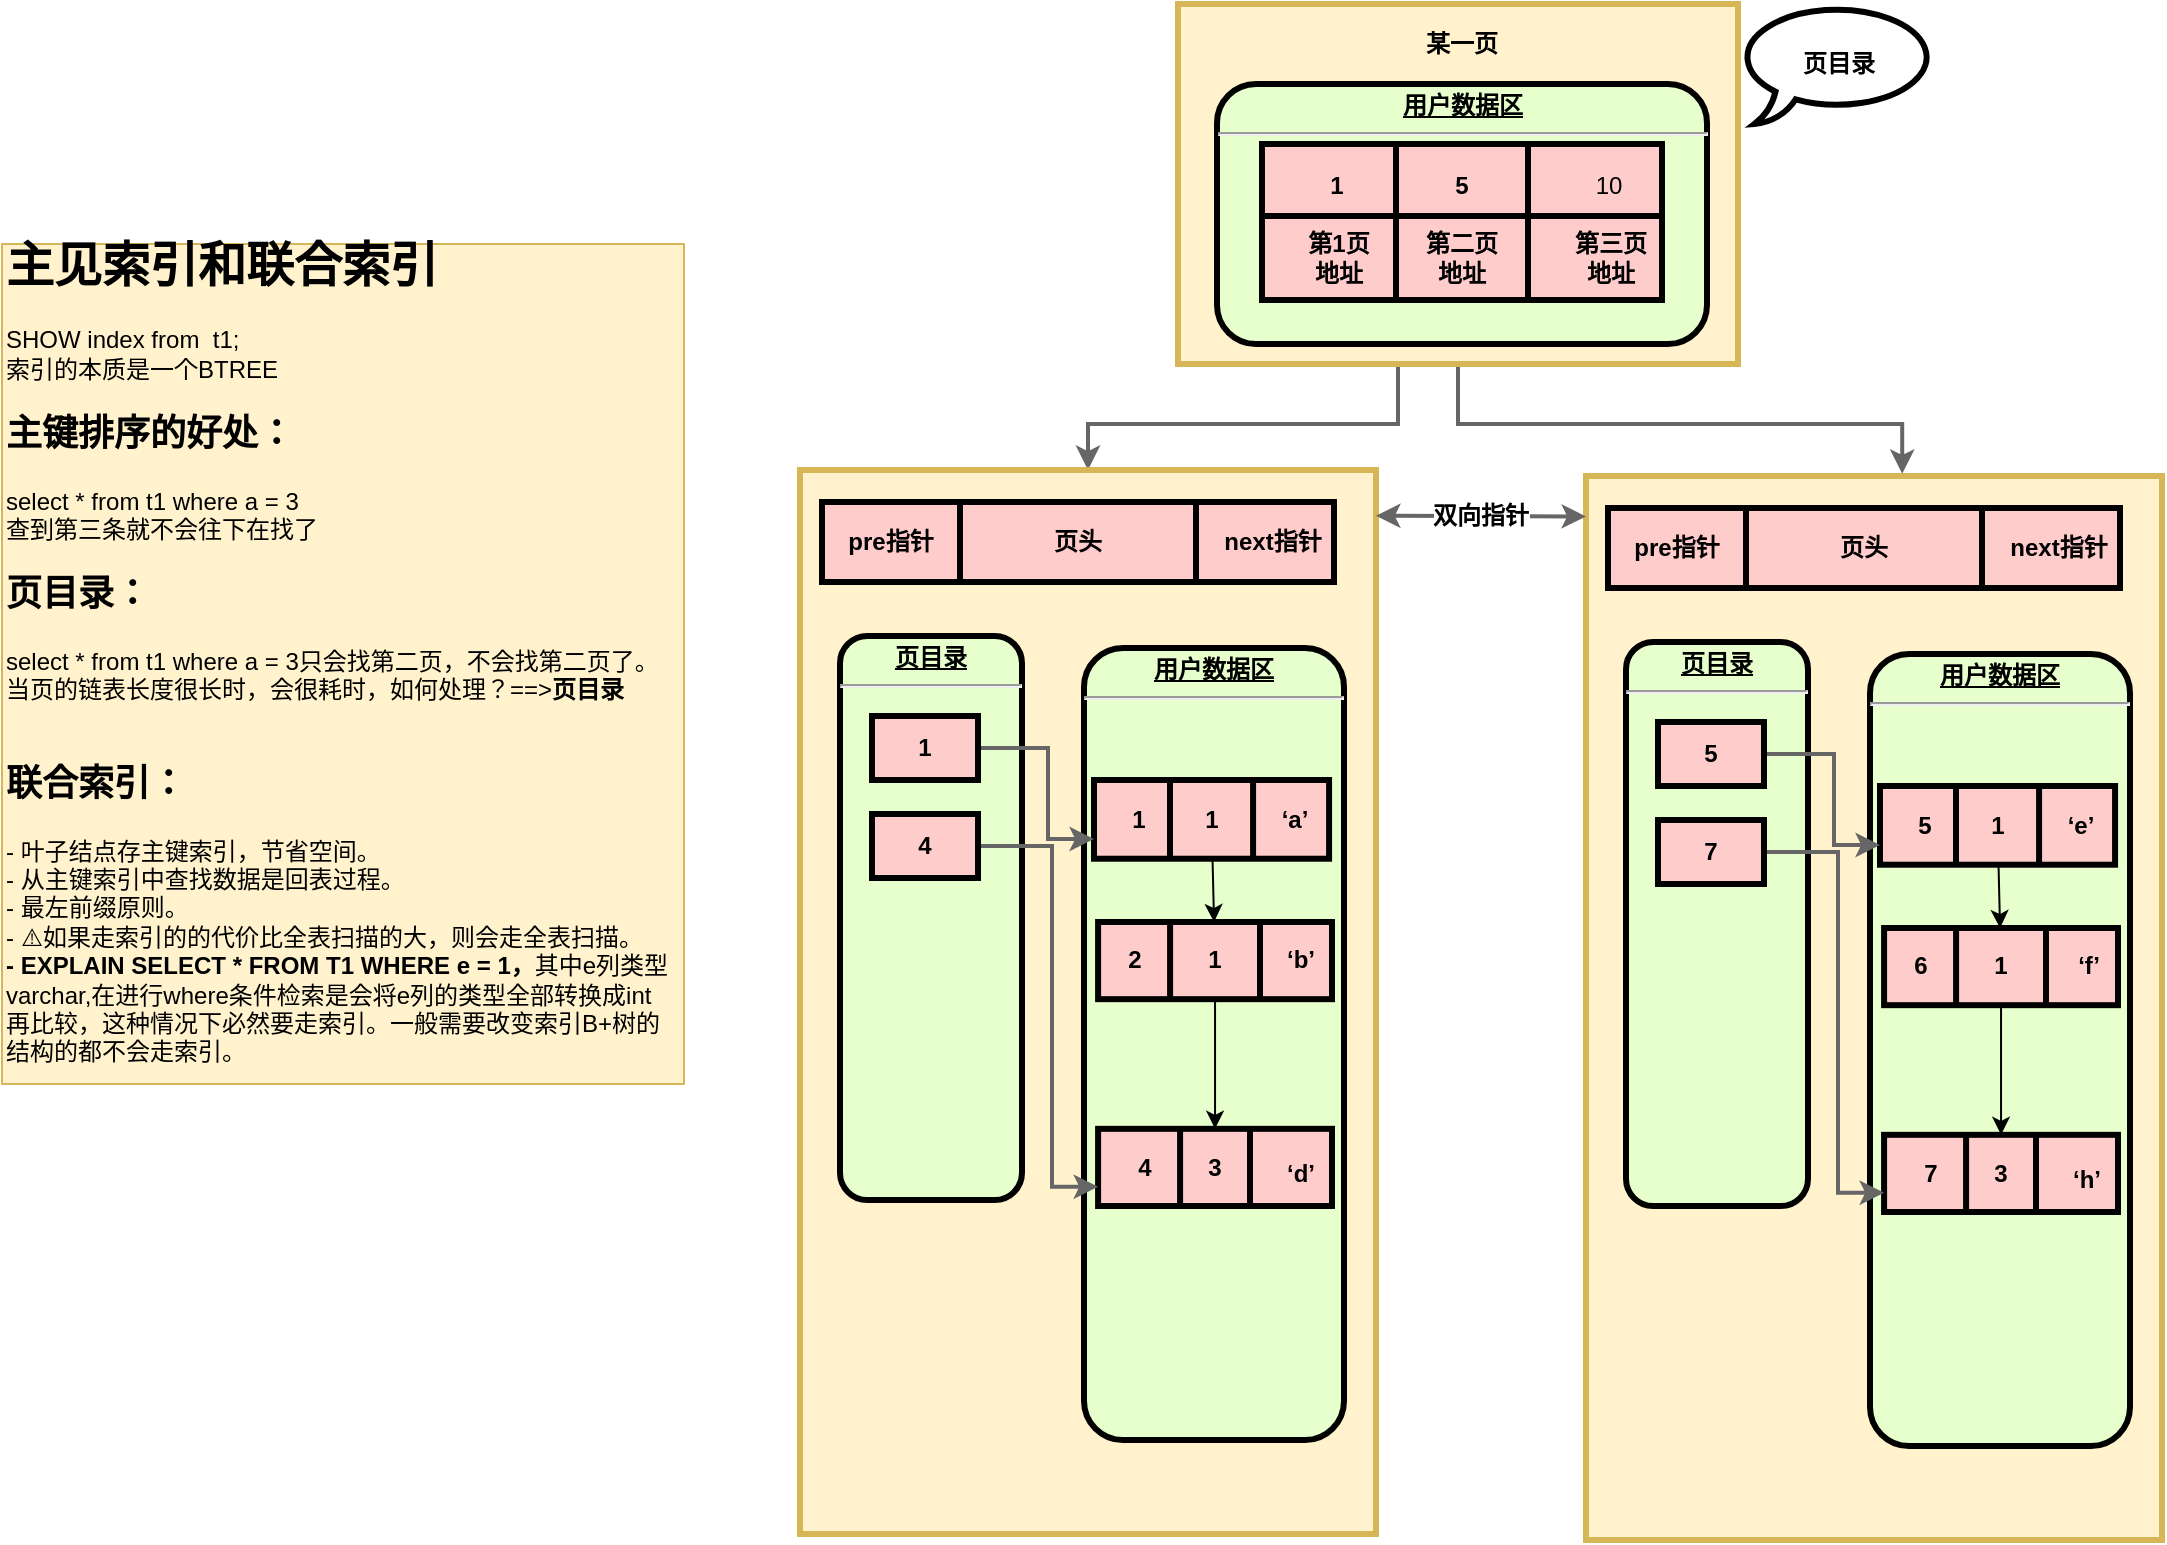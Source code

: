 <mxfile version="13.7.3" type="device"><diagram id="NJZA3tSvYbppygL0LwMB" name="第 1 页"><mxGraphModel dx="1906" dy="1230" grid="0" gridSize="10" guides="1" tooltips="1" connect="1" arrows="1" fold="1" page="0" pageScale="1" pageWidth="827" pageHeight="1169" math="0" shadow="0"><root><mxCell id="0"/><mxCell id="1" parent="0"/><mxCell id="TajqqUm7Nj2L4P-4Emja-54" style="edgeStyle=orthogonalEdgeStyle;rounded=0;orthogonalLoop=1;jettySize=auto;html=1;entryX=0.5;entryY=0;entryDx=0;entryDy=0;strokeWidth=2;fillColor=#f5f5f5;strokeColor=#666666;" edge="1" parent="1" source="TajqqUm7Nj2L4P-4Emja-39" target="_ICs4eSKt33ZbhtSHKUh-1"><mxGeometry relative="1" as="geometry"><Array as="points"><mxPoint x="130" y="30"/><mxPoint x="-25" y="30"/></Array></mxGeometry></mxCell><mxCell id="TajqqUm7Nj2L4P-4Emja-55" style="rounded=0;orthogonalLoop=1;jettySize=auto;html=1;strokeWidth=2;edgeStyle=orthogonalEdgeStyle;entryX=0.549;entryY=-0.002;entryDx=0;entryDy=0;entryPerimeter=0;fillColor=#f5f5f5;strokeColor=#666666;" edge="1" parent="1" source="TajqqUm7Nj2L4P-4Emja-39" target="TajqqUm7Nj2L4P-4Emja-11"><mxGeometry relative="1" as="geometry"><mxPoint x="380" y="50" as="targetPoint"/><Array as="points"><mxPoint x="160" y="30"/><mxPoint x="382" y="30"/></Array></mxGeometry></mxCell><mxCell id="TajqqUm7Nj2L4P-4Emja-39" value="" style="whiteSpace=wrap;align=center;verticalAlign=middle;fontStyle=1;strokeWidth=3;fillColor=#fff2cc;strokeColor=#d6b656;" vertex="1" parent="1"><mxGeometry x="20" y="-180" width="280" height="180" as="geometry"/></mxCell><mxCell id="_ICs4eSKt33ZbhtSHKUh-1" value="" style="whiteSpace=wrap;align=center;verticalAlign=middle;fontStyle=1;strokeWidth=3;fillColor=#fff2cc;strokeColor=#d6b656;" vertex="1" parent="1"><mxGeometry x="-169" y="53" width="288" height="532" as="geometry"/></mxCell><mxCell id="_ICs4eSKt33ZbhtSHKUh-2" value="页头" style="shape=process;whiteSpace=wrap;align=center;verticalAlign=middle;size=0.27;fontStyle=1;strokeWidth=3;fillColor=#FFCCCC" vertex="1" parent="1"><mxGeometry x="-158" y="69" width="256" height="40" as="geometry"/></mxCell><mxCell id="_ICs4eSKt33ZbhtSHKUh-3" value="pre指针" style="text;html=1;align=center;verticalAlign=middle;resizable=0;points=[];autosize=1;fontStyle=1" vertex="1" parent="1"><mxGeometry x="-151" y="80" width="53" height="18" as="geometry"/></mxCell><mxCell id="_ICs4eSKt33ZbhtSHKUh-4" value="next指针" style="text;html=1;align=center;verticalAlign=middle;resizable=0;points=[];autosize=1;fontStyle=1" vertex="1" parent="1"><mxGeometry x="37" y="80" width="59" height="18" as="geometry"/></mxCell><mxCell id="_ICs4eSKt33ZbhtSHKUh-7" value="&lt;p style=&quot;margin: 0px ; margin-top: 4px ; text-align: center ; text-decoration: underline&quot;&gt;&lt;strong&gt;页目录&lt;/strong&gt;&lt;/p&gt;&lt;hr&gt;&lt;p style=&quot;margin: 0px ; margin-left: 8px&quot;&gt;&lt;br&gt;&lt;/p&gt;" style="verticalAlign=middle;align=center;overflow=fill;fontSize=12;fontFamily=Helvetica;html=1;rounded=1;fontStyle=1;strokeWidth=3;fillColor=#E6FFCC" vertex="1" parent="1"><mxGeometry x="-149" y="136" width="91" height="282" as="geometry"/></mxCell><mxCell id="_ICs4eSKt33ZbhtSHKUh-9" value="&lt;p style=&quot;margin: 0px ; margin-top: 4px ; text-align: center ; text-decoration: underline&quot;&gt;&lt;strong&gt;用户数据区&lt;/strong&gt;&lt;/p&gt;&lt;hr&gt;&lt;p style=&quot;margin: 0px ; margin-left: 8px&quot;&gt;&lt;br&gt;&lt;/p&gt;" style="verticalAlign=middle;align=center;overflow=fill;fontSize=12;fontFamily=Helvetica;html=1;rounded=1;fontStyle=1;strokeWidth=3;fillColor=#E6FFCC" vertex="1" parent="1"><mxGeometry x="-27" y="142" width="130" height="396" as="geometry"/></mxCell><mxCell id="_ICs4eSKt33ZbhtSHKUh-13" value="" style="group" vertex="1" connectable="0" parent="1"><mxGeometry x="-22" y="208" width="119" height="213" as="geometry"/></mxCell><mxCell id="_ICs4eSKt33ZbhtSHKUh-16" style="rounded=0;orthogonalLoop=1;jettySize=auto;html=1;" edge="1" parent="_ICs4eSKt33ZbhtSHKUh-13" source="_ICs4eSKt33ZbhtSHKUh-10" target="_ICs4eSKt33ZbhtSHKUh-11"><mxGeometry relative="1" as="geometry"/></mxCell><mxCell id="_ICs4eSKt33ZbhtSHKUh-10" value="1" style="shape=process;whiteSpace=wrap;align=center;verticalAlign=middle;size=0.323;fontStyle=1;strokeWidth=3;fillColor=#FFCCCC" vertex="1" parent="_ICs4eSKt33ZbhtSHKUh-13"><mxGeometry width="117.538" height="39.359" as="geometry"/></mxCell><mxCell id="_ICs4eSKt33ZbhtSHKUh-18" style="edgeStyle=orthogonalEdgeStyle;rounded=0;orthogonalLoop=1;jettySize=auto;html=1;" edge="1" parent="_ICs4eSKt33ZbhtSHKUh-13" source="_ICs4eSKt33ZbhtSHKUh-11" target="_ICs4eSKt33ZbhtSHKUh-12"><mxGeometry relative="1" as="geometry"/></mxCell><mxCell id="_ICs4eSKt33ZbhtSHKUh-11" value="1" style="shape=process;whiteSpace=wrap;align=center;verticalAlign=middle;size=0.307;fontStyle=1;strokeWidth=3;fillColor=#FFCCCC" vertex="1" parent="_ICs4eSKt33ZbhtSHKUh-13"><mxGeometry x="2.045" y="71" width="116.953" height="38.587" as="geometry"/></mxCell><mxCell id="_ICs4eSKt33ZbhtSHKUh-12" value="3" style="shape=process;whiteSpace=wrap;align=center;verticalAlign=middle;size=0.35;fontStyle=1;strokeWidth=3;fillColor=#FFCCCC" vertex="1" parent="_ICs4eSKt33ZbhtSHKUh-13"><mxGeometry x="2.047" y="174.413" width="116.953" height="38.587" as="geometry"/></mxCell><mxCell id="TajqqUm7Nj2L4P-4Emja-1" value="1" style="text;html=1;align=center;verticalAlign=middle;resizable=0;points=[];autosize=1;fontStyle=1" vertex="1" parent="_ICs4eSKt33ZbhtSHKUh-13"><mxGeometry x="13" y="10.68" width="17" height="18" as="geometry"/></mxCell><mxCell id="TajqqUm7Nj2L4P-4Emja-2" value="2" style="text;html=1;align=center;verticalAlign=middle;resizable=0;points=[];autosize=1;fontStyle=1" vertex="1" parent="_ICs4eSKt33ZbhtSHKUh-13"><mxGeometry x="11" y="81.29" width="17" height="18" as="geometry"/></mxCell><mxCell id="TajqqUm7Nj2L4P-4Emja-3" value="4" style="text;html=1;align=center;verticalAlign=middle;resizable=0;points=[];autosize=1;fontStyle=1" vertex="1" parent="_ICs4eSKt33ZbhtSHKUh-13"><mxGeometry x="16" y="184.71" width="17" height="18" as="geometry"/></mxCell><mxCell id="TajqqUm7Nj2L4P-4Emja-7" value="‘a’" style="text;html=1;align=center;verticalAlign=middle;resizable=0;points=[];autosize=1;fontStyle=1" vertex="1" parent="_ICs4eSKt33ZbhtSHKUh-13"><mxGeometry x="88" y="10.68" width="23" height="18" as="geometry"/></mxCell><mxCell id="TajqqUm7Nj2L4P-4Emja-8" value="‘b’" style="text;html=1;align=center;verticalAlign=middle;resizable=0;points=[];autosize=1;fontStyle=1" vertex="1" parent="_ICs4eSKt33ZbhtSHKUh-13"><mxGeometry x="91" y="81.29" width="24" height="18" as="geometry"/></mxCell><mxCell id="TajqqUm7Nj2L4P-4Emja-9" value="‘d’" style="text;html=1;align=center;verticalAlign=middle;resizable=0;points=[];autosize=1;fontStyle=1" vertex="1" parent="_ICs4eSKt33ZbhtSHKUh-13"><mxGeometry x="91" y="188" width="24" height="18" as="geometry"/></mxCell><mxCell id="_ICs4eSKt33ZbhtSHKUh-19" value="&lt;h1&gt;主见索引和联合索引&lt;/h1&gt;&lt;div&gt;&lt;div&gt;SHOW index from&amp;nbsp; t1;&lt;/div&gt;&lt;/div&gt;&lt;div&gt;索引的本质是一个BTREE&lt;/div&gt;&lt;h2&gt;主键排序的好处：&lt;/h2&gt;select * from t1 where a = 3&lt;br&gt;查到第三条就不会往下在找了&lt;br&gt;&lt;h2&gt;页目录：&lt;/h2&gt;&lt;div&gt;select * from t1 where a = 3只会找第二页，不会找第二页了。&lt;br&gt;&lt;/div&gt;&lt;div&gt;当页的链表长度很长时，会很耗时，如何处理？==&amp;gt;&lt;b&gt;页目录&lt;/b&gt;&lt;/div&gt;&lt;div&gt;&lt;b&gt;&lt;br&gt;&lt;/b&gt;&lt;/div&gt;&lt;h2&gt;&lt;b&gt;联合索引：&lt;/b&gt;&lt;/h2&gt;&lt;div&gt;- 叶子结点存主键索引，节省空间。&lt;/div&gt;&lt;div&gt;- 从主键索引中查找数据是回表过程。&lt;/div&gt;&lt;div&gt;- 最左前缀原则。&lt;/div&gt;&lt;div&gt;- ⚠️如果走索引的的代价比全表扫描的大，则会走全表扫描。&lt;/div&gt;&lt;div&gt;&lt;b&gt;- EXPLAIN SELECT * FROM T1 WHERE e = 1，&lt;/b&gt;其中e列类型&lt;br&gt;&lt;/div&gt;&lt;div&gt;varchar,在进行where条件检索是会将e列的类型全部转换成int&lt;/div&gt;&lt;div&gt;再比较，这种情况下必然要走索引。一般需要改变索引B+树的&lt;/div&gt;&lt;div&gt;结构的都不会走索引。&lt;/div&gt;&lt;div&gt;&lt;span&gt;&lt;br&gt;&lt;/span&gt;&lt;/div&gt;&lt;div&gt;&lt;br&gt;&lt;/div&gt;" style="text;html=1;align=left;verticalAlign=middle;resizable=0;points=[];autosize=1;fillColor=#fff2cc;strokeColor=#d6b656;" vertex="1" parent="1"><mxGeometry x="-568" y="-60" width="341" height="420" as="geometry"/></mxCell><mxCell id="TajqqUm7Nj2L4P-4Emja-6" style="edgeStyle=orthogonalEdgeStyle;rounded=0;orthogonalLoop=1;jettySize=auto;html=1;entryX=0;entryY=0.75;entryDx=0;entryDy=0;fillColor=#f5f5f5;strokeColor=#666666;strokeWidth=2;" edge="1" parent="1" source="TajqqUm7Nj2L4P-4Emja-4" target="_ICs4eSKt33ZbhtSHKUh-10"><mxGeometry relative="1" as="geometry"><Array as="points"><mxPoint x="-45" y="192"/><mxPoint x="-45" y="238"/></Array></mxGeometry></mxCell><mxCell id="TajqqUm7Nj2L4P-4Emja-4" value="1" style="shape=process;whiteSpace=wrap;align=center;verticalAlign=middle;size=0;fontStyle=1;strokeWidth=3;fillColor=#FFCCCC" vertex="1" parent="1"><mxGeometry x="-133" y="176" width="53" height="32" as="geometry"/></mxCell><mxCell id="TajqqUm7Nj2L4P-4Emja-10" style="edgeStyle=orthogonalEdgeStyle;rounded=0;orthogonalLoop=1;jettySize=auto;html=1;exitX=1;exitY=0.5;exitDx=0;exitDy=0;entryX=0;entryY=0.75;entryDx=0;entryDy=0;strokeWidth=2;fillColor=#f5f5f5;strokeColor=#666666;" edge="1" parent="1" source="TajqqUm7Nj2L4P-4Emja-5" target="_ICs4eSKt33ZbhtSHKUh-12"><mxGeometry relative="1" as="geometry"><Array as="points"><mxPoint x="-43" y="241"/><mxPoint x="-43" y="411"/></Array></mxGeometry></mxCell><mxCell id="TajqqUm7Nj2L4P-4Emja-5" value="4" style="shape=process;whiteSpace=wrap;align=center;verticalAlign=middle;size=0;fontStyle=1;strokeWidth=3;fillColor=#FFCCCC" vertex="1" parent="1"><mxGeometry x="-133" y="225" width="53" height="32" as="geometry"/></mxCell><mxCell id="TajqqUm7Nj2L4P-4Emja-11" value="" style="whiteSpace=wrap;align=center;verticalAlign=middle;fontStyle=1;strokeWidth=3;fillColor=#fff2cc;strokeColor=#d6b656;" vertex="1" parent="1"><mxGeometry x="224" y="56" width="288" height="532" as="geometry"/></mxCell><mxCell id="TajqqUm7Nj2L4P-4Emja-12" value="页头" style="shape=process;whiteSpace=wrap;align=center;verticalAlign=middle;size=0.27;fontStyle=1;strokeWidth=3;fillColor=#FFCCCC" vertex="1" parent="1"><mxGeometry x="235" y="72" width="256" height="40" as="geometry"/></mxCell><mxCell id="TajqqUm7Nj2L4P-4Emja-13" value="pre指针" style="text;html=1;align=center;verticalAlign=middle;resizable=0;points=[];autosize=1;fontStyle=1" vertex="1" parent="1"><mxGeometry x="242" y="83" width="53" height="18" as="geometry"/></mxCell><mxCell id="TajqqUm7Nj2L4P-4Emja-14" value="next指针" style="text;html=1;align=center;verticalAlign=middle;resizable=0;points=[];autosize=1;fontStyle=1" vertex="1" parent="1"><mxGeometry x="430" y="83" width="59" height="18" as="geometry"/></mxCell><mxCell id="TajqqUm7Nj2L4P-4Emja-15" value="&lt;p style=&quot;margin: 0px ; margin-top: 4px ; text-align: center ; text-decoration: underline&quot;&gt;&lt;strong&gt;页目录&lt;/strong&gt;&lt;/p&gt;&lt;hr&gt;&lt;p style=&quot;margin: 0px ; margin-left: 8px&quot;&gt;&lt;br&gt;&lt;/p&gt;" style="verticalAlign=middle;align=center;overflow=fill;fontSize=12;fontFamily=Helvetica;html=1;rounded=1;fontStyle=1;strokeWidth=3;fillColor=#E6FFCC" vertex="1" parent="1"><mxGeometry x="244" y="139" width="91" height="282" as="geometry"/></mxCell><mxCell id="TajqqUm7Nj2L4P-4Emja-16" value="&lt;p style=&quot;margin: 0px ; margin-top: 4px ; text-align: center ; text-decoration: underline&quot;&gt;&lt;strong&gt;用户数据区&lt;/strong&gt;&lt;/p&gt;&lt;hr&gt;&lt;p style=&quot;margin: 0px ; margin-left: 8px&quot;&gt;&lt;br&gt;&lt;/p&gt;" style="verticalAlign=middle;align=center;overflow=fill;fontSize=12;fontFamily=Helvetica;html=1;rounded=1;fontStyle=1;strokeWidth=3;fillColor=#E6FFCC" vertex="1" parent="1"><mxGeometry x="366" y="145" width="130" height="396" as="geometry"/></mxCell><mxCell id="TajqqUm7Nj2L4P-4Emja-17" value="" style="group" vertex="1" connectable="0" parent="1"><mxGeometry x="371" y="211" width="119" height="213" as="geometry"/></mxCell><mxCell id="TajqqUm7Nj2L4P-4Emja-18" style="rounded=0;orthogonalLoop=1;jettySize=auto;html=1;" edge="1" parent="TajqqUm7Nj2L4P-4Emja-17" source="TajqqUm7Nj2L4P-4Emja-19" target="TajqqUm7Nj2L4P-4Emja-21"><mxGeometry relative="1" as="geometry"/></mxCell><mxCell id="TajqqUm7Nj2L4P-4Emja-19" value="1" style="shape=process;whiteSpace=wrap;align=center;verticalAlign=middle;size=0.323;fontStyle=1;strokeWidth=3;fillColor=#FFCCCC" vertex="1" parent="TajqqUm7Nj2L4P-4Emja-17"><mxGeometry width="117.538" height="39.359" as="geometry"/></mxCell><mxCell id="TajqqUm7Nj2L4P-4Emja-20" style="edgeStyle=orthogonalEdgeStyle;rounded=0;orthogonalLoop=1;jettySize=auto;html=1;" edge="1" parent="TajqqUm7Nj2L4P-4Emja-17" source="TajqqUm7Nj2L4P-4Emja-21" target="TajqqUm7Nj2L4P-4Emja-22"><mxGeometry relative="1" as="geometry"/></mxCell><mxCell id="TajqqUm7Nj2L4P-4Emja-21" value="1" style="shape=process;whiteSpace=wrap;align=center;verticalAlign=middle;size=0.307;fontStyle=1;strokeWidth=3;fillColor=#FFCCCC" vertex="1" parent="TajqqUm7Nj2L4P-4Emja-17"><mxGeometry x="2.045" y="71" width="116.953" height="38.587" as="geometry"/></mxCell><mxCell id="TajqqUm7Nj2L4P-4Emja-22" value="3" style="shape=process;whiteSpace=wrap;align=center;verticalAlign=middle;size=0.35;fontStyle=1;strokeWidth=3;fillColor=#FFCCCC" vertex="1" parent="TajqqUm7Nj2L4P-4Emja-17"><mxGeometry x="2.047" y="174.413" width="116.953" height="38.587" as="geometry"/></mxCell><mxCell id="TajqqUm7Nj2L4P-4Emja-23" value="5" style="text;html=1;align=center;verticalAlign=middle;resizable=0;points=[];autosize=1;fontStyle=1" vertex="1" parent="TajqqUm7Nj2L4P-4Emja-17"><mxGeometry x="13" y="10.68" width="17" height="18" as="geometry"/></mxCell><mxCell id="TajqqUm7Nj2L4P-4Emja-24" value="6" style="text;html=1;align=center;verticalAlign=middle;resizable=0;points=[];autosize=1;fontStyle=1" vertex="1" parent="TajqqUm7Nj2L4P-4Emja-17"><mxGeometry x="11" y="81.29" width="17" height="18" as="geometry"/></mxCell><mxCell id="TajqqUm7Nj2L4P-4Emja-25" value="7" style="text;html=1;align=center;verticalAlign=middle;resizable=0;points=[];autosize=1;fontStyle=1" vertex="1" parent="TajqqUm7Nj2L4P-4Emja-17"><mxGeometry x="16" y="184.71" width="17" height="18" as="geometry"/></mxCell><mxCell id="TajqqUm7Nj2L4P-4Emja-26" value="‘e’" style="text;html=1;align=center;verticalAlign=middle;resizable=0;points=[];autosize=1;fontStyle=1" vertex="1" parent="TajqqUm7Nj2L4P-4Emja-17"><mxGeometry x="88" y="10.68" width="23" height="18" as="geometry"/></mxCell><mxCell id="TajqqUm7Nj2L4P-4Emja-27" value="‘f’" style="text;html=1;align=center;verticalAlign=middle;resizable=0;points=[];autosize=1;fontStyle=1" vertex="1" parent="TajqqUm7Nj2L4P-4Emja-17"><mxGeometry x="93" y="81.29" width="21" height="18" as="geometry"/></mxCell><mxCell id="TajqqUm7Nj2L4P-4Emja-28" value="‘h’" style="text;html=1;align=center;verticalAlign=middle;resizable=0;points=[];autosize=1;fontStyle=1" vertex="1" parent="TajqqUm7Nj2L4P-4Emja-17"><mxGeometry x="91" y="188" width="24" height="18" as="geometry"/></mxCell><mxCell id="TajqqUm7Nj2L4P-4Emja-29" style="edgeStyle=orthogonalEdgeStyle;rounded=0;orthogonalLoop=1;jettySize=auto;html=1;entryX=0;entryY=0.75;entryDx=0;entryDy=0;fillColor=#f5f5f5;strokeColor=#666666;strokeWidth=2;" edge="1" parent="1" source="TajqqUm7Nj2L4P-4Emja-30" target="TajqqUm7Nj2L4P-4Emja-19"><mxGeometry relative="1" as="geometry"><Array as="points"><mxPoint x="348" y="195"/><mxPoint x="348" y="241"/></Array></mxGeometry></mxCell><mxCell id="TajqqUm7Nj2L4P-4Emja-30" value="5" style="shape=process;whiteSpace=wrap;align=center;verticalAlign=middle;size=0;fontStyle=1;strokeWidth=3;fillColor=#FFCCCC" vertex="1" parent="1"><mxGeometry x="260" y="179" width="53" height="32" as="geometry"/></mxCell><mxCell id="TajqqUm7Nj2L4P-4Emja-31" style="edgeStyle=orthogonalEdgeStyle;rounded=0;orthogonalLoop=1;jettySize=auto;html=1;exitX=1;exitY=0.5;exitDx=0;exitDy=0;entryX=0;entryY=0.75;entryDx=0;entryDy=0;strokeWidth=2;fillColor=#f5f5f5;strokeColor=#666666;" edge="1" parent="1" source="TajqqUm7Nj2L4P-4Emja-32" target="TajqqUm7Nj2L4P-4Emja-22"><mxGeometry relative="1" as="geometry"><Array as="points"><mxPoint x="350" y="244"/><mxPoint x="350" y="414"/></Array></mxGeometry></mxCell><mxCell id="TajqqUm7Nj2L4P-4Emja-32" value="7" style="shape=process;whiteSpace=wrap;align=center;verticalAlign=middle;size=0;fontStyle=1;strokeWidth=3;fillColor=#FFCCCC" vertex="1" parent="1"><mxGeometry x="260" y="228" width="53" height="32" as="geometry"/></mxCell><mxCell id="TajqqUm7Nj2L4P-4Emja-34" value="&lt;b&gt;&lt;font style=&quot;font-size: 12px&quot;&gt;双向指针&lt;/font&gt;&lt;/b&gt;" style="endArrow=classic;html=1;strokeWidth=2;exitX=1;exitY=0.043;exitDx=0;exitDy=0;entryX=0;entryY=0.038;entryDx=0;entryDy=0;fillColor=#f5f5f5;strokeColor=#666666;entryPerimeter=0;exitPerimeter=0;startArrow=classic;startFill=1;" edge="1" parent="1" source="_ICs4eSKt33ZbhtSHKUh-1" target="TajqqUm7Nj2L4P-4Emja-11"><mxGeometry width="50" height="50" relative="1" as="geometry"><mxPoint x="106" y="381" as="sourcePoint"/><mxPoint x="216" y="57" as="targetPoint"/></mxGeometry></mxCell><mxCell id="TajqqUm7Nj2L4P-4Emja-40" value="某一页" style="text;html=1;strokeColor=none;fillColor=none;align=center;verticalAlign=middle;whiteSpace=wrap;rounded=0;fontStyle=1" vertex="1" parent="1"><mxGeometry x="142" y="-170" width="40" height="20" as="geometry"/></mxCell><mxCell id="TajqqUm7Nj2L4P-4Emja-53" value="" style="group" vertex="1" connectable="0" parent="1"><mxGeometry x="39.5" y="-140" width="245" height="130" as="geometry"/></mxCell><mxCell id="TajqqUm7Nj2L4P-4Emja-41" value="&lt;p style=&quot;margin: 0px ; margin-top: 4px ; text-align: center ; text-decoration: underline&quot;&gt;&lt;strong&gt;用户数据区&lt;/strong&gt;&lt;/p&gt;&lt;hr&gt;&lt;p style=&quot;margin: 0px ; margin-left: 8px&quot;&gt;&lt;br&gt;&lt;/p&gt;" style="verticalAlign=middle;align=center;overflow=fill;fontSize=12;fontFamily=Helvetica;html=1;rounded=1;fontStyle=1;strokeWidth=3;fillColor=#E6FFCC" vertex="1" parent="TajqqUm7Nj2L4P-4Emja-53"><mxGeometry width="245" height="130" as="geometry"/></mxCell><mxCell id="TajqqUm7Nj2L4P-4Emja-52" value="" style="group" vertex="1" connectable="0" parent="TajqqUm7Nj2L4P-4Emja-53"><mxGeometry x="22.5" y="30" width="200" height="78" as="geometry"/></mxCell><mxCell id="TajqqUm7Nj2L4P-4Emja-42" value="" style="group" vertex="1" connectable="0" parent="TajqqUm7Nj2L4P-4Emja-52"><mxGeometry width="200" height="42" as="geometry"/></mxCell><mxCell id="TajqqUm7Nj2L4P-4Emja-36" value="5" style="shape=process;whiteSpace=wrap;align=center;verticalAlign=middle;size=0.336;fontStyle=1;strokeWidth=3;fillColor=#FFCCCC" vertex="1" parent="TajqqUm7Nj2L4P-4Emja-42"><mxGeometry width="200" height="42" as="geometry"/></mxCell><mxCell id="TajqqUm7Nj2L4P-4Emja-37" value="1" style="text;html=1;align=center;verticalAlign=middle;resizable=0;points=[];autosize=1;fontStyle=1" vertex="1" parent="TajqqUm7Nj2L4P-4Emja-42"><mxGeometry x="28.571" y="11.55" width="17" height="18" as="geometry"/></mxCell><mxCell id="TajqqUm7Nj2L4P-4Emja-38" value="10" style="text;html=1;align=center;verticalAlign=middle;resizable=0;points=[];autosize=1;" vertex="1" parent="TajqqUm7Nj2L4P-4Emja-42"><mxGeometry x="161.905" y="11.55" width="23" height="18" as="geometry"/></mxCell><mxCell id="TajqqUm7Nj2L4P-4Emja-45" value="" style="group" vertex="1" connectable="0" parent="TajqqUm7Nj2L4P-4Emja-52"><mxGeometry y="36" width="200" height="42" as="geometry"/></mxCell><mxCell id="TajqqUm7Nj2L4P-4Emja-46" value="第二页&#10;地址" style="shape=process;whiteSpace=wrap;align=center;verticalAlign=middle;size=0.336;fontStyle=1;strokeWidth=3;fillColor=#FFCCCC" vertex="1" parent="TajqqUm7Nj2L4P-4Emja-45"><mxGeometry width="200" height="42" as="geometry"/></mxCell><mxCell id="TajqqUm7Nj2L4P-4Emja-47" value="第1页&lt;br&gt;地址" style="text;html=1;align=center;verticalAlign=middle;resizable=0;points=[];autosize=1;fontStyle=1" vertex="1" parent="TajqqUm7Nj2L4P-4Emja-45"><mxGeometry x="12.571" y="5.55" width="50" height="30" as="geometry"/></mxCell><mxCell id="TajqqUm7Nj2L4P-4Emja-48" value="&lt;b&gt;第三页&lt;br&gt;地址&lt;/b&gt;" style="text;html=1;align=center;verticalAlign=middle;resizable=0;points=[];autosize=1;" vertex="1" parent="TajqqUm7Nj2L4P-4Emja-45"><mxGeometry x="148.905" y="5.55" width="50" height="30" as="geometry"/></mxCell><mxCell id="TajqqUm7Nj2L4P-4Emja-59" value="" style="group;labelBackgroundColor=none;strokeWidth=3;fontStyle=1" vertex="1" connectable="0" parent="1"><mxGeometry x="300" y="-180" width="100" height="60" as="geometry"/></mxCell><mxCell id="TajqqUm7Nj2L4P-4Emja-57" value="" style="whiteSpace=wrap;html=1;shape=mxgraph.basic.oval_callout;align=left;strokeWidth=3;" vertex="1" parent="TajqqUm7Nj2L4P-4Emja-59"><mxGeometry width="100" height="60" as="geometry"/></mxCell><mxCell id="TajqqUm7Nj2L4P-4Emja-58" value="&lt;b&gt;页目录&lt;/b&gt;" style="text;html=1;align=center;verticalAlign=middle;resizable=0;points=[];autosize=1;strokeWidth=3;" vertex="1" parent="TajqqUm7Nj2L4P-4Emja-59"><mxGeometry x="27" y="21" width="46" height="18" as="geometry"/></mxCell></root></mxGraphModel></diagram></mxfile>
